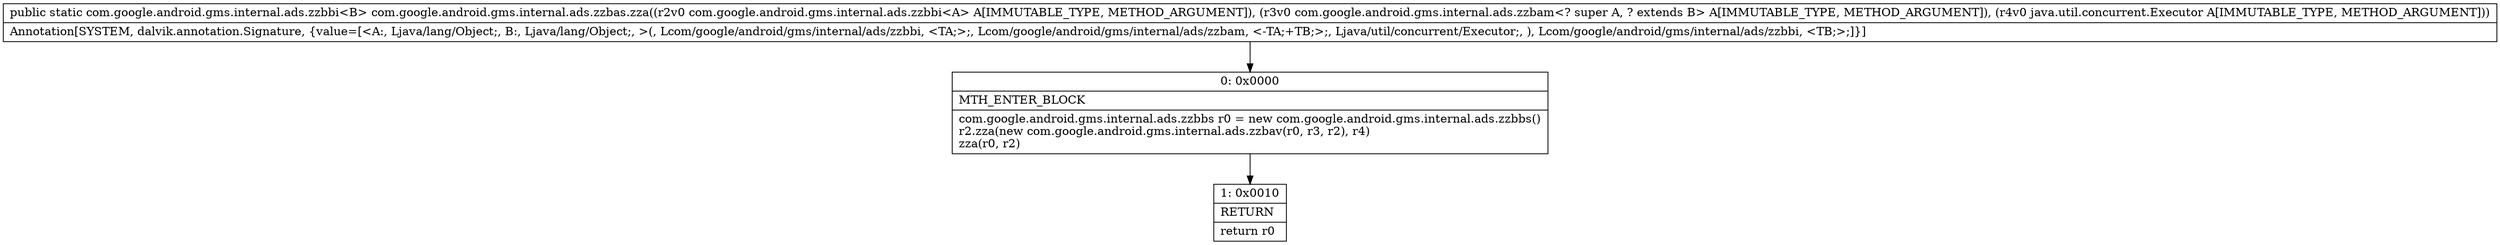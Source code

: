 digraph "CFG forcom.google.android.gms.internal.ads.zzbas.zza(Lcom\/google\/android\/gms\/internal\/ads\/zzbbi;Lcom\/google\/android\/gms\/internal\/ads\/zzbam;Ljava\/util\/concurrent\/Executor;)Lcom\/google\/android\/gms\/internal\/ads\/zzbbi;" {
Node_0 [shape=record,label="{0\:\ 0x0000|MTH_ENTER_BLOCK\l|com.google.android.gms.internal.ads.zzbbs r0 = new com.google.android.gms.internal.ads.zzbbs()\lr2.zza(new com.google.android.gms.internal.ads.zzbav(r0, r3, r2), r4)\lzza(r0, r2)\l}"];
Node_1 [shape=record,label="{1\:\ 0x0010|RETURN\l|return r0\l}"];
MethodNode[shape=record,label="{public static com.google.android.gms.internal.ads.zzbbi\<B\> com.google.android.gms.internal.ads.zzbas.zza((r2v0 com.google.android.gms.internal.ads.zzbbi\<A\> A[IMMUTABLE_TYPE, METHOD_ARGUMENT]), (r3v0 com.google.android.gms.internal.ads.zzbam\<? super A, ? extends B\> A[IMMUTABLE_TYPE, METHOD_ARGUMENT]), (r4v0 java.util.concurrent.Executor A[IMMUTABLE_TYPE, METHOD_ARGUMENT]))  | Annotation[SYSTEM, dalvik.annotation.Signature, \{value=[\<A:, Ljava\/lang\/Object;, B:, Ljava\/lang\/Object;, \>(, Lcom\/google\/android\/gms\/internal\/ads\/zzbbi, \<TA;\>;, Lcom\/google\/android\/gms\/internal\/ads\/zzbam, \<\-TA;+TB;\>;, Ljava\/util\/concurrent\/Executor;, ), Lcom\/google\/android\/gms\/internal\/ads\/zzbbi, \<TB;\>;]\}]\l}"];
MethodNode -> Node_0;
Node_0 -> Node_1;
}

